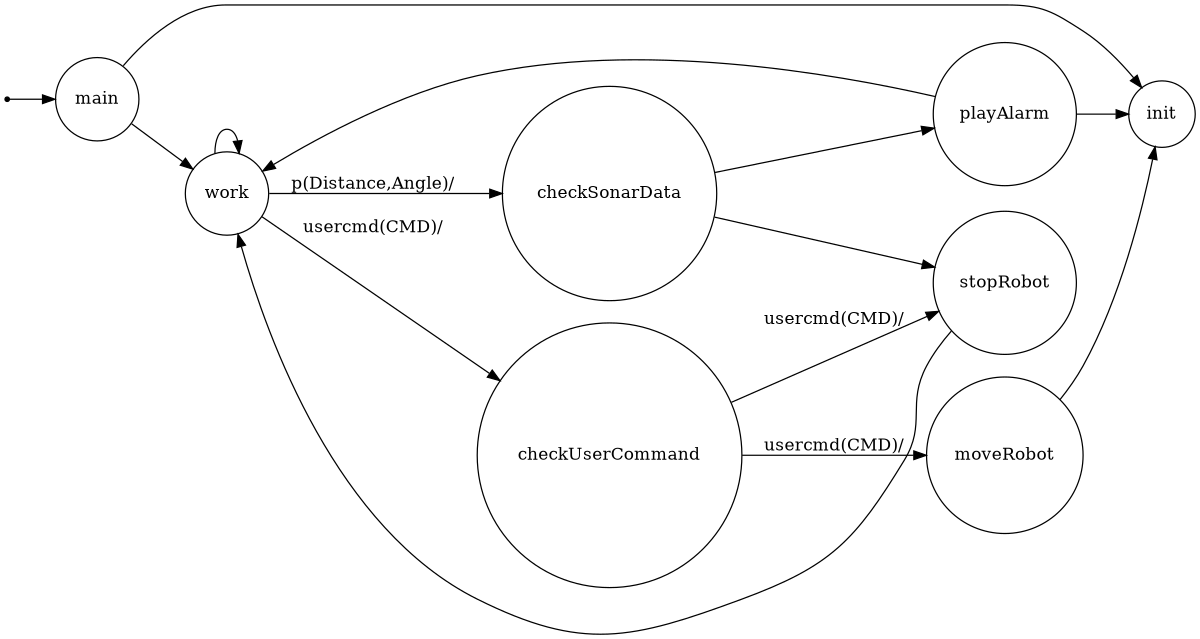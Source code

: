 /*
*
* A GraphViz DOT FSM description 
* Please use a GraphViz visualizer (like http://www.webgraphviz.com)
* 
* Generated by AM,NC,RM
*  
*/
 
digraph finite_state_machine {
  	rankdir=LR;
  	size="8,5"
  	node [shape = point]; iniziale;
  	node [shape = doublecircle]; 
  	node [shape = circle];
  	iniziale -> main [label = ""];
  	
  	
  	main -> init [ label = ""];
  	main -> work [ label = ""];
  	
  	work -> work [ label = ""];
  	work -> checkUserCommand [ label = "usercmd(CMD)/"];
  	work -> checkSonarData [ label = "p(Distance,Angle)/"];
  	
  	checkSonarData -> playAlarm [ label = ""];
  	checkSonarData -> stopRobot [ label = ""];
  	
  	playAlarm -> init [ label = ""];
  	playAlarm -> work [ label = ""];
  	
  	checkUserCommand -> stopRobot [ label = "usercmd(CMD)/"];
  	checkUserCommand -> moveRobot [ label = "usercmd(CMD)/"];
  	
  	moveRobot -> init [ label = ""];
  	
  	stopRobot -> work [ label = ""];
}